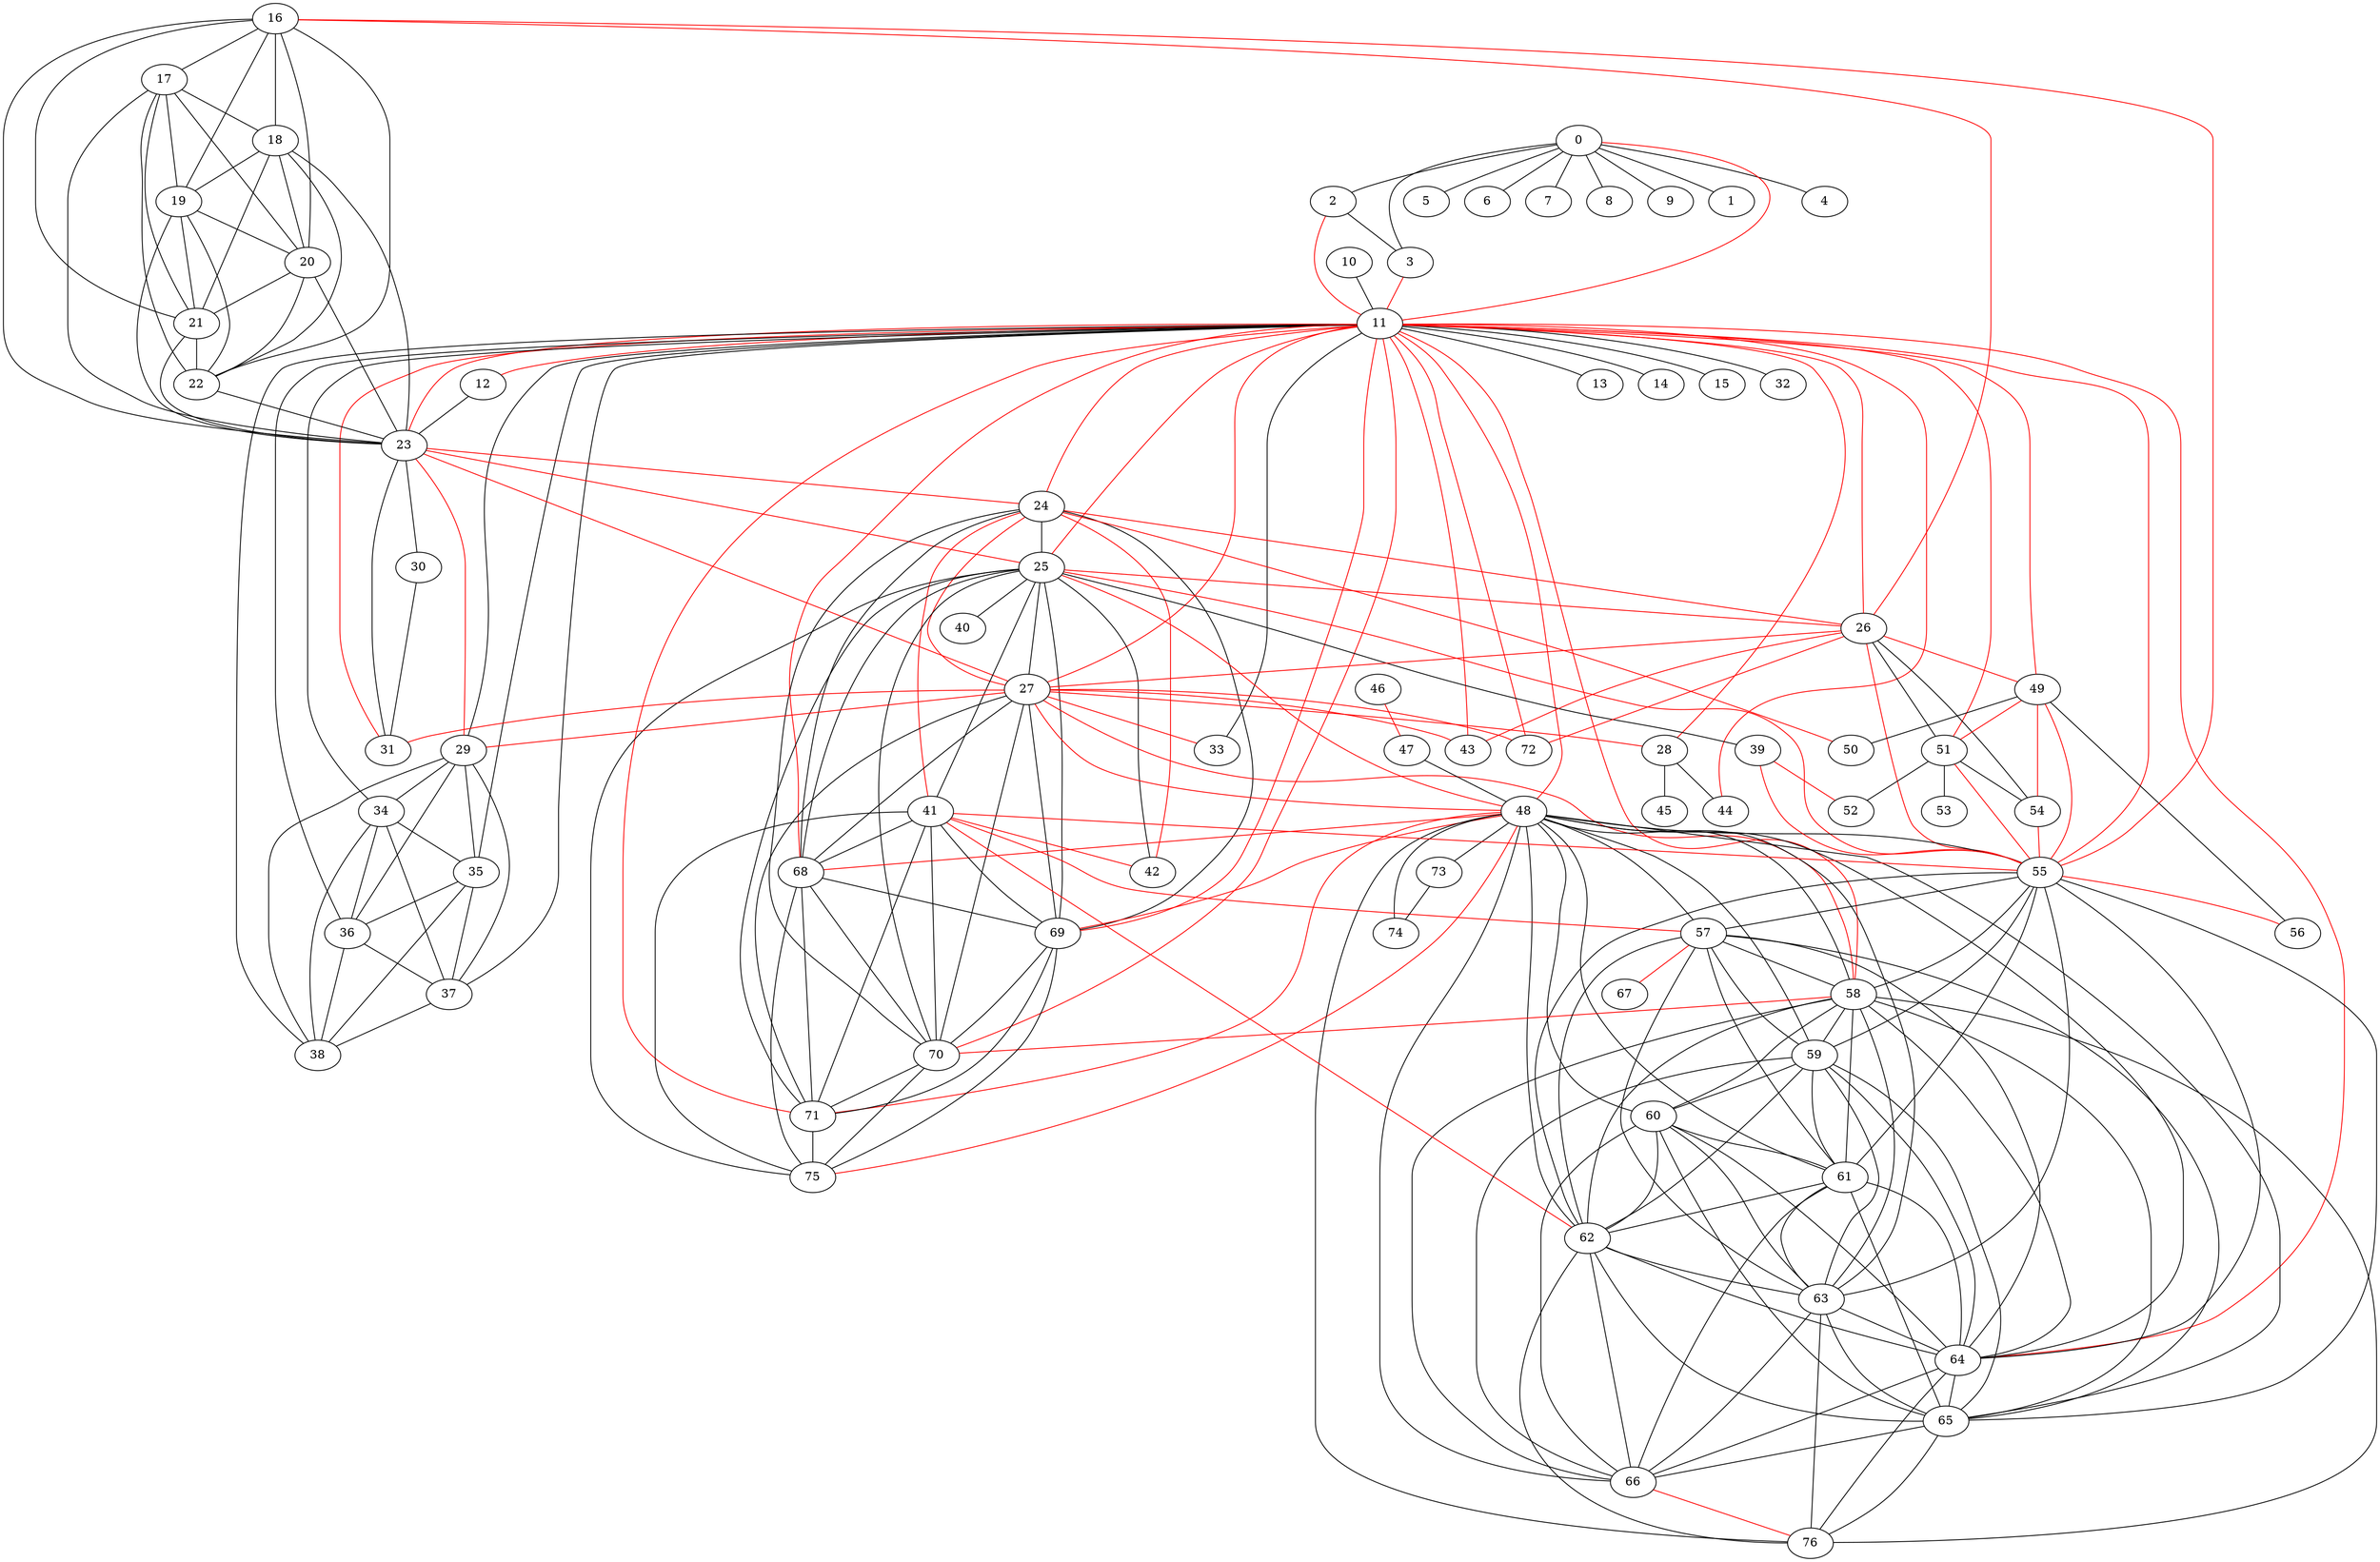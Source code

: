 graph {
	0 -- 1
	0 -- 2
	0 -- 3
	0 -- 4
	0 -- 5
	0 -- 6
	0 -- 7
	0 -- 8
	0 -- 9
	0 -- 11 [color=red]
	2 -- 3
	2 -- 11 [color=red]
	3 -- 11 [color=red]
	10 -- 11
	11 -- 12 [color=red]
	11 -- 13
	11 -- 14
	11 -- 15
	11 -- 23 [color=red]
	11 -- 24 [color=red]
	11 -- 25 [color=red]
	11 -- 26 [color=red]
	11 -- 27 [color=red]
	11 -- 28 [color=red]
	11 -- 29
	11 -- 31 [color=red]
	11 -- 32
	11 -- 33
	11 -- 34
	11 -- 35
	11 -- 36
	11 -- 37
	11 -- 38
	11 -- 43 [color=red]
	11 -- 44 [color=red]
	11 -- 48 [color=red]
	11 -- 49 [color=red]
	11 -- 51 [color=red]
	11 -- 55 [color=red]
	11 -- 58 [color=red]
	11 -- 64 [color=red]
	11 -- 68 [color=red]
	11 -- 69 [color=red]
	11 -- 70 [color=red]
	11 -- 71 [color=red]
	11 -- 72 [color=red]
	12 -- 23
	16 -- 17
	16 -- 18
	16 -- 19
	16 -- 20
	16 -- 21
	16 -- 22
	16 -- 23
	16 -- 26 [color=red]
	16 -- 55 [color=red]
	17 -- 18
	17 -- 19
	17 -- 20
	17 -- 21
	17 -- 22
	17 -- 23
	18 -- 19
	18 -- 20
	18 -- 21
	18 -- 22
	18 -- 23
	19 -- 20
	19 -- 21
	19 -- 22
	19 -- 23
	20 -- 21
	20 -- 22
	20 -- 23
	21 -- 22
	21 -- 23
	22 -- 23
	23 -- 24 [color=red]
	23 -- 25 [color=red]
	23 -- 27 [color=red]
	23 -- 29 [color=red]
	23 -- 30
	23 -- 31
	24 -- 25
	24 -- 26 [color=red]
	24 -- 27 [color=red]
	24 -- 41 [color=red]
	24 -- 42 [color=red]
	24 -- 50 [color=red]
	24 -- 68
	24 -- 69
	24 -- 70
	25 -- 26 [color=red]
	25 -- 27
	25 -- 39
	25 -- 40
	25 -- 41
	25 -- 42
	25 -- 48 [color=red]
	25 -- 55 [color=red]
	25 -- 68
	25 -- 69
	25 -- 70
	25 -- 71
	25 -- 75
	26 -- 27 [color=red]
	26 -- 43 [color=red]
	26 -- 49 [color=red]
	26 -- 51
	26 -- 54
	26 -- 55 [color=red]
	26 -- 72 [color=red]
	27 -- 28 [color=red]
	27 -- 29 [color=red]
	27 -- 31 [color=red]
	27 -- 33 [color=red]
	27 -- 43 [color=red]
	27 -- 48 [color=red]
	27 -- 58 [color=red]
	27 -- 68
	27 -- 69
	27 -- 70
	27 -- 71
	27 -- 72 [color=red]
	28 -- 44
	28 -- 45
	29 -- 34
	29 -- 35
	29 -- 36
	29 -- 37
	29 -- 38
	30 -- 31
	34 -- 35
	34 -- 36
	34 -- 37
	34 -- 38
	35 -- 36
	35 -- 37
	35 -- 38
	36 -- 37
	36 -- 38
	37 -- 38
	39 -- 52 [color=red]
	39 -- 55 [color=red]
	41 -- 42 [color=red]
	41 -- 55 [color=red]
	41 -- 57 [color=red]
	41 -- 62 [color=red]
	41 -- 68
	41 -- 69
	41 -- 70
	41 -- 71
	41 -- 75
	46 -- 47 [color=red]
	47 -- 48
	48 -- 55
	48 -- 57
	48 -- 58
	48 -- 59
	48 -- 60
	48 -- 61
	48 -- 62
	48 -- 63
	48 -- 64
	48 -- 65
	48 -- 66
	48 -- 68 [color=red]
	48 -- 69 [color=red]
	48 -- 71 [color=red]
	48 -- 73
	48 -- 74
	48 -- 75 [color=red]
	48 -- 76
	49 -- 50
	49 -- 51 [color=red]
	49 -- 54 [color=red]
	49 -- 55 [color=red]
	49 -- 56
	51 -- 52
	51 -- 53
	51 -- 54
	51 -- 55 [color=red]
	54 -- 55 [color=red]
	55 -- 56 [color=red]
	55 -- 57
	55 -- 58
	55 -- 59
	55 -- 61
	55 -- 62
	55 -- 63
	55 -- 64
	55 -- 65
	57 -- 58
	57 -- 59
	57 -- 61
	57 -- 62
	57 -- 63
	57 -- 64
	57 -- 65
	57 -- 67 [color=red]
	58 -- 59
	58 -- 60
	58 -- 61
	58 -- 62
	58 -- 63
	58 -- 64
	58 -- 65
	58 -- 66
	58 -- 70 [color=red]
	58 -- 76
	59 -- 60
	59 -- 61
	59 -- 62
	59 -- 63
	59 -- 64
	59 -- 65
	59 -- 66
	60 -- 61
	60 -- 62
	60 -- 63
	60 -- 64
	60 -- 65
	60 -- 66
	61 -- 62
	61 -- 63
	61 -- 64
	61 -- 65
	61 -- 66
	62 -- 63
	62 -- 64
	62 -- 65
	62 -- 66
	62 -- 76
	63 -- 64
	63 -- 65
	63 -- 66
	63 -- 76
	64 -- 65
	64 -- 66
	64 -- 76
	65 -- 66
	65 -- 76
	66 -- 76 [color=red]
	68 -- 69
	68 -- 70
	68 -- 71
	68 -- 75
	69 -- 70
	69 -- 71
	69 -- 75
	70 -- 71
	70 -- 75
	71 -- 75
	73 -- 74
}
